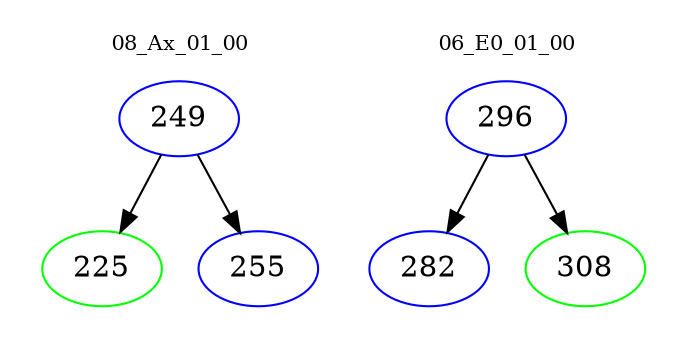 digraph{
subgraph cluster_0 {
color = white
label = "08_Ax_01_00";
fontsize=10;
T0_249 [label="249", color="blue"]
T0_249 -> T0_225 [color="black"]
T0_225 [label="225", color="green"]
T0_249 -> T0_255 [color="black"]
T0_255 [label="255", color="blue"]
}
subgraph cluster_1 {
color = white
label = "06_E0_01_00";
fontsize=10;
T1_296 [label="296", color="blue"]
T1_296 -> T1_282 [color="black"]
T1_282 [label="282", color="blue"]
T1_296 -> T1_308 [color="black"]
T1_308 [label="308", color="green"]
}
}
